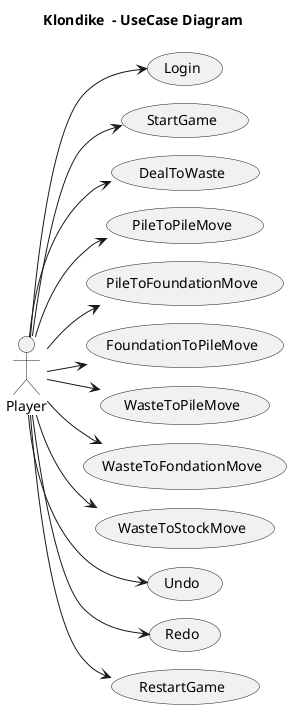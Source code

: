 @startuml ActorsDiagram
title Klondike  - UseCase Diagram
left to right direction
!pragma layout smetana

actor Player

usecase Login
usecase StartGame
usecase DealToWaste
usecase PileToPileMove
usecase PileToFoundationMove
usecase FoundationToPileMove
usecase WasteToPileMove
usecase WasteToFondationMove
usecase WasteToStockMove
usecase Undo
usecase Redo
usecase RestartGame

Player --> Login
Player --> StartGame
Player --> DealToWaste
Player --> PileToPileMove
Player --> PileToFoundationMove
Player -->  FoundationToPileMove
Player -->  WasteToPileMove
Player -->  WasteToFondationMove
Player -->  WasteToStockMove
Player -->  Undo
Player -->  Redo
Player -->  RestartGame

@enduml
